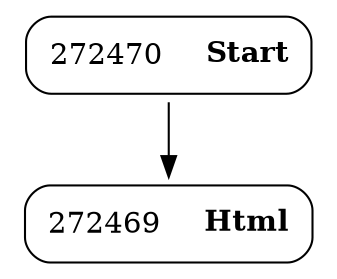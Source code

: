 digraph ast {
node [shape=none];
272469 [label=<<TABLE border='1' cellspacing='0' cellpadding='10' style='rounded' ><TR><TD border='0'>272469</TD><TD border='0'><B>Html</B></TD></TR></TABLE>>];
272470 [label=<<TABLE border='1' cellspacing='0' cellpadding='10' style='rounded' ><TR><TD border='0'>272470</TD><TD border='0'><B>Start</B></TD></TR></TABLE>>];
272470 -> 272469 [weight=2];
}
